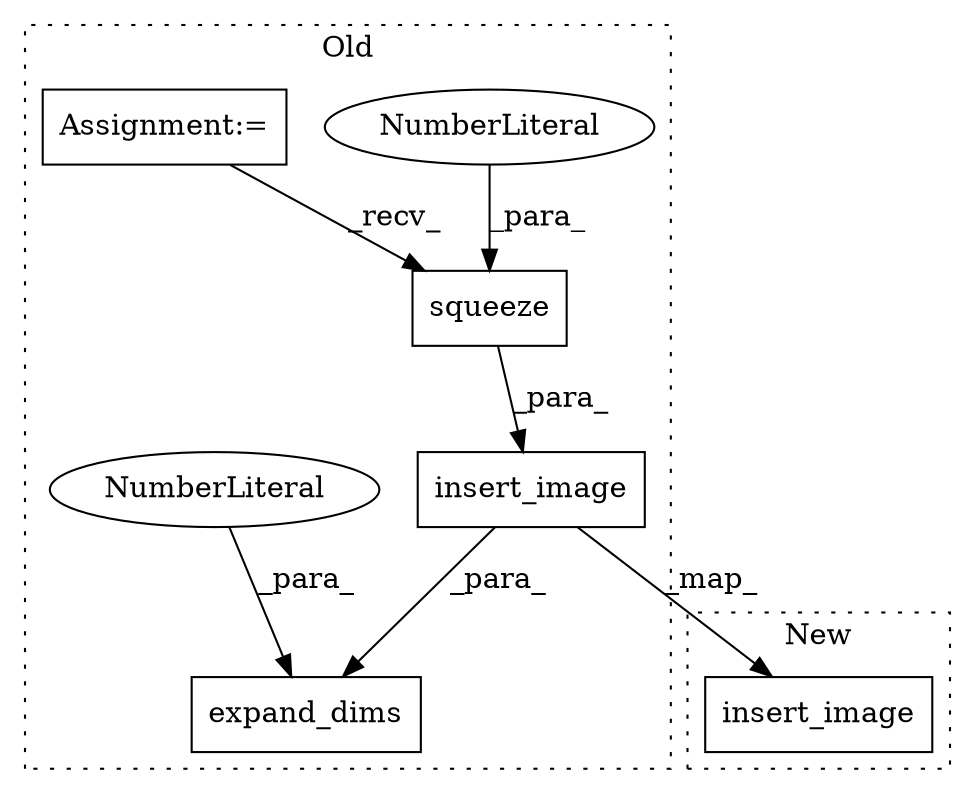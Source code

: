 digraph G {
subgraph cluster0 {
1 [label="insert_image" a="32" s="3482,3556" l="13,2" shape="box"];
3 [label="expand_dims" a="32" s="3470,3560" l="12,1" shape="box"];
4 [label="NumberLiteral" a="34" s="3559" l="1" shape="ellipse"];
5 [label="squeeze" a="32" s="3497,3506" l="8,1" shape="box"];
6 [label="NumberLiteral" a="34" s="3505" l="1" shape="ellipse"];
7 [label="Assignment:=" a="7" s="3450" l="1" shape="box"];
label = "Old";
style="dotted";
}
subgraph cluster1 {
2 [label="insert_image" a="32" s="3367,3430" l="13,2" shape="box"];
label = "New";
style="dotted";
}
1 -> 3 [label="_para_"];
1 -> 2 [label="_map_"];
4 -> 3 [label="_para_"];
5 -> 1 [label="_para_"];
6 -> 5 [label="_para_"];
7 -> 5 [label="_recv_"];
}